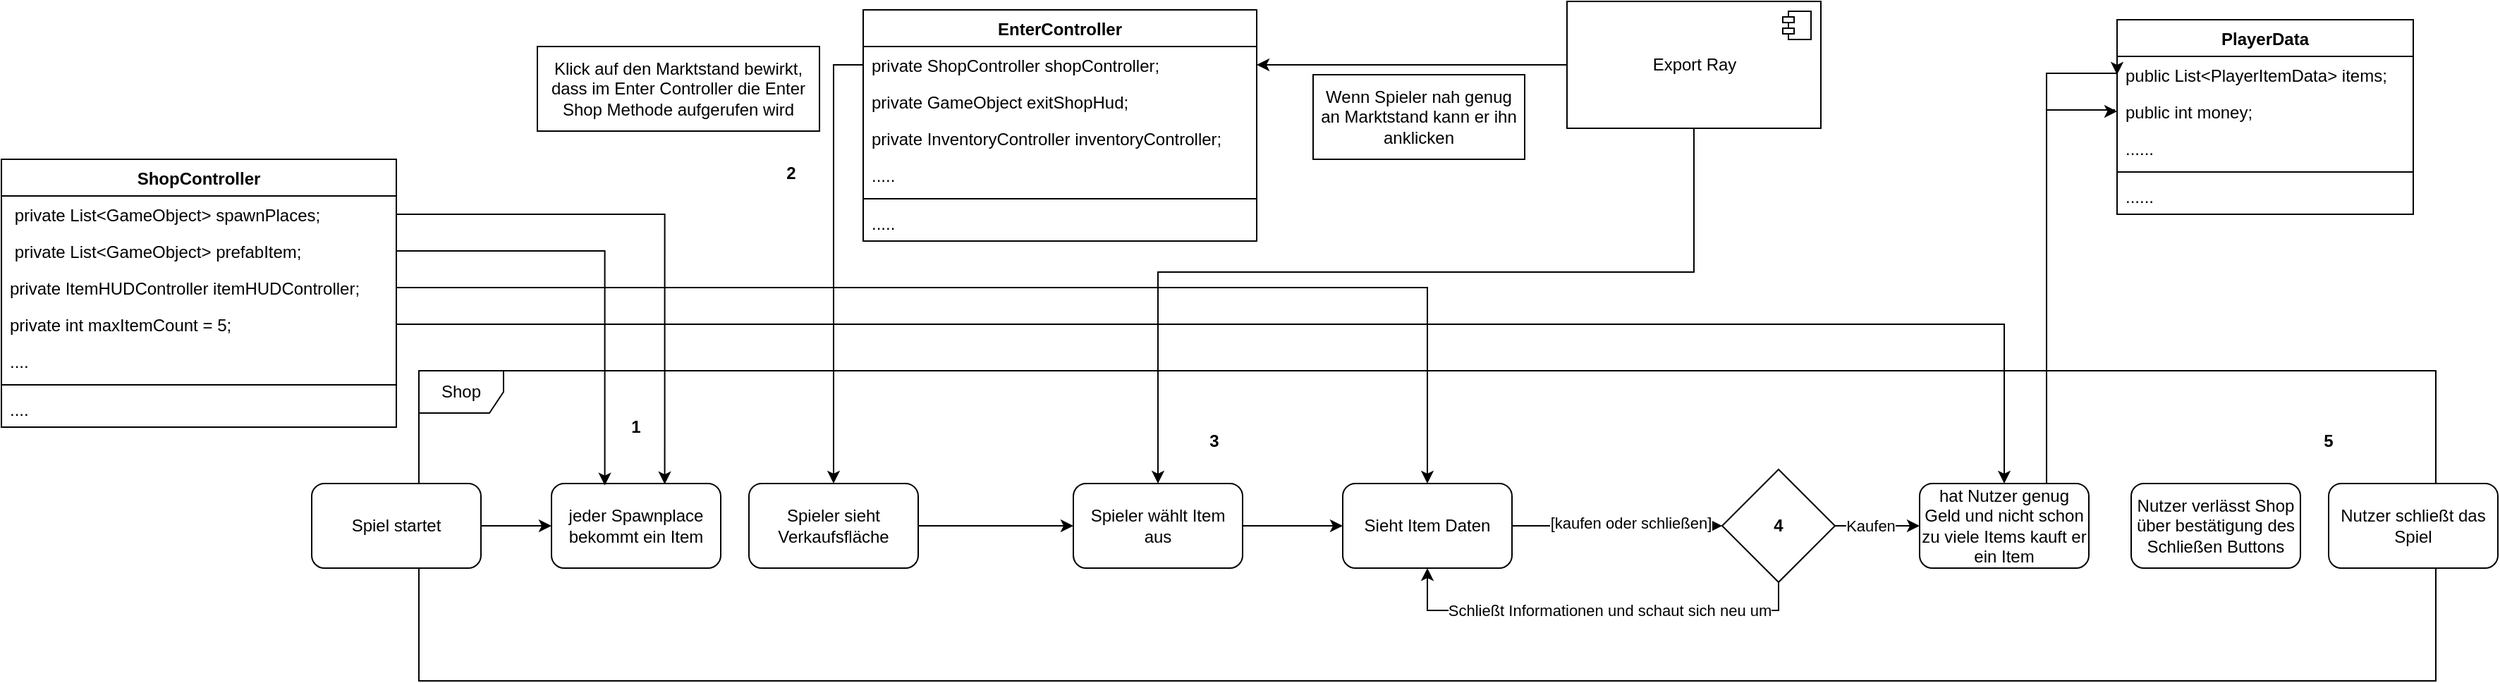 <mxfile>
    <diagram id="gziMDIruCRm8pbohhWwG" name="Seite-1">
        <mxGraphModel dx="880" dy="692" grid="1" gridSize="10" guides="1" tooltips="1" connect="1" arrows="1" fold="1" page="1" pageScale="1" pageWidth="827" pageHeight="1169" math="0" shadow="0">
            <root>
                <mxCell id="0"/>
                <mxCell id="1" parent="0"/>
                <mxCell id="5" value="ShopController" style="swimlane;fontStyle=1;align=center;verticalAlign=top;childLayout=stackLayout;horizontal=1;startSize=26;horizontalStack=0;resizeParent=1;resizeParentMax=0;resizeLast=0;collapsible=1;marginBottom=0;" parent="1" vertex="1">
                    <mxGeometry x="230" y="130" width="280" height="190" as="geometry"/>
                </mxCell>
                <mxCell id="13" value=" private List&lt;GameObject&gt; spawnPlaces;" style="text;strokeColor=none;fillColor=none;align=left;verticalAlign=top;spacingLeft=4;spacingRight=4;overflow=hidden;rotatable=0;points=[[0,0.5],[1,0.5]];portConstraint=eastwest;" parent="5" vertex="1">
                    <mxGeometry y="26" width="280" height="26" as="geometry"/>
                </mxCell>
                <mxCell id="6" value=" private List&lt;GameObject&gt; prefabItem;" style="text;strokeColor=none;fillColor=none;align=left;verticalAlign=top;spacingLeft=4;spacingRight=4;overflow=hidden;rotatable=0;points=[[0,0.5],[1,0.5]];portConstraint=eastwest;" parent="5" vertex="1">
                    <mxGeometry y="52" width="280" height="26" as="geometry"/>
                </mxCell>
                <mxCell id="15" value="private ItemHUDController itemHUDController;" style="text;strokeColor=none;fillColor=none;align=left;verticalAlign=top;spacingLeft=4;spacingRight=4;overflow=hidden;rotatable=0;points=[[0,0.5],[1,0.5]];portConstraint=eastwest;" parent="5" vertex="1">
                    <mxGeometry y="78" width="280" height="26" as="geometry"/>
                </mxCell>
                <mxCell id="14" value="private int maxItemCount = 5;" style="text;strokeColor=none;fillColor=none;align=left;verticalAlign=top;spacingLeft=4;spacingRight=4;overflow=hidden;rotatable=0;points=[[0,0.5],[1,0.5]];portConstraint=eastwest;" parent="5" vertex="1">
                    <mxGeometry y="104" width="280" height="26" as="geometry"/>
                </mxCell>
                <mxCell id="70" value="...." style="text;strokeColor=none;fillColor=none;align=left;verticalAlign=top;spacingLeft=4;spacingRight=4;overflow=hidden;rotatable=0;points=[[0,0.5],[1,0.5]];portConstraint=eastwest;" vertex="1" parent="5">
                    <mxGeometry y="130" width="280" height="26" as="geometry"/>
                </mxCell>
                <mxCell id="7" value="" style="line;strokeWidth=1;fillColor=none;align=left;verticalAlign=middle;spacingTop=-1;spacingLeft=3;spacingRight=3;rotatable=0;labelPosition=right;points=[];portConstraint=eastwest;" parent="5" vertex="1">
                    <mxGeometry y="156" width="280" height="8" as="geometry"/>
                </mxCell>
                <mxCell id="71" value="...." style="text;strokeColor=none;fillColor=none;align=left;verticalAlign=top;spacingLeft=4;spacingRight=4;overflow=hidden;rotatable=0;points=[[0,0.5],[1,0.5]];portConstraint=eastwest;" vertex="1" parent="5">
                    <mxGeometry y="164" width="280" height="26" as="geometry"/>
                </mxCell>
                <mxCell id="9" value="EnterController" style="swimlane;fontStyle=1;align=center;verticalAlign=top;childLayout=stackLayout;horizontal=1;startSize=26;horizontalStack=0;resizeParent=1;resizeParentMax=0;resizeLast=0;collapsible=1;marginBottom=0;" parent="1" vertex="1">
                    <mxGeometry x="841" y="24" width="279" height="164" as="geometry"/>
                </mxCell>
                <mxCell id="10" value="private ShopController shopController;" style="text;strokeColor=none;fillColor=none;align=left;verticalAlign=top;spacingLeft=4;spacingRight=4;overflow=hidden;rotatable=0;points=[[0,0.5],[1,0.5]];portConstraint=eastwest;" parent="9" vertex="1">
                    <mxGeometry y="26" width="279" height="26" as="geometry"/>
                </mxCell>
                <mxCell id="18" value="private GameObject exitShopHud;" style="text;strokeColor=none;fillColor=none;align=left;verticalAlign=top;spacingLeft=4;spacingRight=4;overflow=hidden;rotatable=0;points=[[0,0.5],[1,0.5]];portConstraint=eastwest;" parent="9" vertex="1">
                    <mxGeometry y="52" width="279" height="26" as="geometry"/>
                </mxCell>
                <mxCell id="19" value="private InventoryController inventoryController;" style="text;strokeColor=none;fillColor=none;align=left;verticalAlign=top;spacingLeft=4;spacingRight=4;overflow=hidden;rotatable=0;points=[[0,0.5],[1,0.5]];portConstraint=eastwest;" parent="9" vertex="1">
                    <mxGeometry y="78" width="279" height="26" as="geometry"/>
                </mxCell>
                <mxCell id="69" value="....." style="text;strokeColor=none;fillColor=none;align=left;verticalAlign=top;spacingLeft=4;spacingRight=4;overflow=hidden;rotatable=0;points=[[0,0.5],[1,0.5]];portConstraint=eastwest;" vertex="1" parent="9">
                    <mxGeometry y="104" width="279" height="26" as="geometry"/>
                </mxCell>
                <mxCell id="11" value="" style="line;strokeWidth=1;fillColor=none;align=left;verticalAlign=middle;spacingTop=-1;spacingLeft=3;spacingRight=3;rotatable=0;labelPosition=right;points=[];portConstraint=eastwest;" parent="9" vertex="1">
                    <mxGeometry y="130" width="279" height="8" as="geometry"/>
                </mxCell>
                <mxCell id="72" value="....." style="text;strokeColor=none;fillColor=none;align=left;verticalAlign=top;spacingLeft=4;spacingRight=4;overflow=hidden;rotatable=0;points=[[0,0.5],[1,0.5]];portConstraint=eastwest;" vertex="1" parent="9">
                    <mxGeometry y="138" width="279" height="26" as="geometry"/>
                </mxCell>
                <mxCell id="47" style="edgeStyle=orthogonalEdgeStyle;rounded=0;orthogonalLoop=1;jettySize=auto;html=1;entryX=1;entryY=0.5;entryDx=0;entryDy=0;" parent="1" source="20" target="10" edge="1">
                    <mxGeometry relative="1" as="geometry"/>
                </mxCell>
                <mxCell id="49" style="edgeStyle=orthogonalEdgeStyle;rounded=0;orthogonalLoop=1;jettySize=auto;html=1;exitX=0.5;exitY=1;exitDx=0;exitDy=0;" parent="1" source="20" target="44" edge="1">
                    <mxGeometry relative="1" as="geometry">
                        <Array as="points">
                            <mxPoint x="1430" y="210"/>
                            <mxPoint x="1050" y="210"/>
                        </Array>
                    </mxGeometry>
                </mxCell>
                <mxCell id="20" value="Export Ray" style="html=1;dropTarget=0;" parent="1" vertex="1">
                    <mxGeometry x="1340" y="18" width="180" height="90" as="geometry"/>
                </mxCell>
                <mxCell id="21" value="" style="shape=module;jettyWidth=8;jettyHeight=4;" parent="20" vertex="1">
                    <mxGeometry x="1" width="20" height="20" relative="1" as="geometry">
                        <mxPoint x="-27" y="7" as="offset"/>
                    </mxGeometry>
                </mxCell>
                <mxCell id="23" value="Shop" style="shape=umlFrame;whiteSpace=wrap;html=1;" parent="1" vertex="1">
                    <mxGeometry x="526" y="280" width="1430" height="220" as="geometry"/>
                </mxCell>
                <mxCell id="29" style="edgeStyle=orthogonalEdgeStyle;rounded=0;orthogonalLoop=1;jettySize=auto;html=1;" parent="1" source="24" target="25" edge="1">
                    <mxGeometry relative="1" as="geometry"/>
                </mxCell>
                <mxCell id="24" value="Spiel startet" style="rounded=1;whiteSpace=wrap;html=1;" parent="1" vertex="1">
                    <mxGeometry x="450" y="360" width="120" height="60" as="geometry"/>
                </mxCell>
                <mxCell id="25" value="jeder Spawnplace bekommt ein Item" style="rounded=1;whiteSpace=wrap;html=1;" parent="1" vertex="1">
                    <mxGeometry x="620" y="360" width="120" height="60" as="geometry"/>
                </mxCell>
                <mxCell id="27" style="edgeStyle=orthogonalEdgeStyle;rounded=0;orthogonalLoop=1;jettySize=auto;html=1;exitX=1;exitY=0.5;exitDx=0;exitDy=0;entryX=0.669;entryY=0.008;entryDx=0;entryDy=0;entryPerimeter=0;" parent="1" source="13" target="25" edge="1">
                    <mxGeometry relative="1" as="geometry"/>
                </mxCell>
                <mxCell id="28" style="edgeStyle=orthogonalEdgeStyle;rounded=0;orthogonalLoop=1;jettySize=auto;html=1;exitX=1;exitY=0.5;exitDx=0;exitDy=0;entryX=0.315;entryY=0.022;entryDx=0;entryDy=0;entryPerimeter=0;" parent="1" source="6" target="25" edge="1">
                    <mxGeometry relative="1" as="geometry"/>
                </mxCell>
                <mxCell id="50" style="edgeStyle=orthogonalEdgeStyle;rounded=0;orthogonalLoop=1;jettySize=auto;html=1;" parent="1" source="30" target="44" edge="1">
                    <mxGeometry relative="1" as="geometry"/>
                </mxCell>
                <mxCell id="30" value="Spieler sieht Verkaufsfläche" style="rounded=1;whiteSpace=wrap;html=1;" parent="1" vertex="1">
                    <mxGeometry x="760" y="360" width="120" height="60" as="geometry"/>
                </mxCell>
                <mxCell id="40" value="Wenn Spieler nah genug an Marktstand kann er ihn anklicken" style="rounded=0;whiteSpace=wrap;html=1;" parent="1" vertex="1">
                    <mxGeometry x="1160" y="70" width="150" height="60" as="geometry"/>
                </mxCell>
                <mxCell id="43" value="Klick auf den Marktstand bewirkt, dass im Enter Controller die Enter Shop Methode aufgerufen wird" style="rounded=0;whiteSpace=wrap;html=1;" parent="1" vertex="1">
                    <mxGeometry x="610" y="50" width="200" height="60" as="geometry"/>
                </mxCell>
                <mxCell id="51" style="edgeStyle=orthogonalEdgeStyle;rounded=0;orthogonalLoop=1;jettySize=auto;html=1;" parent="1" source="44" target="48" edge="1">
                    <mxGeometry relative="1" as="geometry"/>
                </mxCell>
                <mxCell id="44" value="Spieler wählt Item aus" style="rounded=1;whiteSpace=wrap;html=1;" parent="1" vertex="1">
                    <mxGeometry x="990" y="360" width="120" height="60" as="geometry"/>
                </mxCell>
                <mxCell id="46" style="edgeStyle=orthogonalEdgeStyle;rounded=0;orthogonalLoop=1;jettySize=auto;html=1;" parent="1" source="10" target="30" edge="1">
                    <mxGeometry relative="1" as="geometry"/>
                </mxCell>
                <mxCell id="54" style="edgeStyle=orthogonalEdgeStyle;rounded=0;orthogonalLoop=1;jettySize=auto;html=1;" parent="1" source="48" target="53" edge="1">
                    <mxGeometry relative="1" as="geometry"/>
                </mxCell>
                <mxCell id="55" value="[kaufen oder schließen]" style="edgeLabel;html=1;align=center;verticalAlign=middle;resizable=0;points=[];" parent="54" vertex="1" connectable="0">
                    <mxGeometry x="0.13" y="2" relative="1" as="geometry">
                        <mxPoint as="offset"/>
                    </mxGeometry>
                </mxCell>
                <mxCell id="48" value="Sieht Item Daten" style="rounded=1;whiteSpace=wrap;html=1;" parent="1" vertex="1">
                    <mxGeometry x="1181" y="360" width="120" height="60" as="geometry"/>
                </mxCell>
                <mxCell id="52" style="edgeStyle=orthogonalEdgeStyle;rounded=0;orthogonalLoop=1;jettySize=auto;html=1;" parent="1" source="15" target="48" edge="1">
                    <mxGeometry relative="1" as="geometry"/>
                </mxCell>
                <mxCell id="58" style="edgeStyle=orthogonalEdgeStyle;rounded=0;orthogonalLoop=1;jettySize=auto;html=1;" parent="1" source="53" target="57" edge="1">
                    <mxGeometry relative="1" as="geometry">
                        <Array as="points">
                            <mxPoint x="1550" y="390"/>
                            <mxPoint x="1550" y="390"/>
                        </Array>
                    </mxGeometry>
                </mxCell>
                <mxCell id="59" value="Kaufen" style="edgeLabel;html=1;align=center;verticalAlign=middle;resizable=0;points=[];" parent="58" vertex="1" connectable="0">
                    <mxGeometry x="-0.169" relative="1" as="geometry">
                        <mxPoint as="offset"/>
                    </mxGeometry>
                </mxCell>
                <mxCell id="62" style="edgeStyle=orthogonalEdgeStyle;rounded=0;orthogonalLoop=1;jettySize=auto;html=1;entryX=0.5;entryY=1;entryDx=0;entryDy=0;" parent="1" source="53" target="48" edge="1">
                    <mxGeometry relative="1" as="geometry">
                        <mxPoint x="1500" y="600" as="targetPoint"/>
                        <Array as="points">
                            <mxPoint x="1490" y="450"/>
                            <mxPoint x="1241" y="450"/>
                        </Array>
                    </mxGeometry>
                </mxCell>
                <mxCell id="63" value="Schließt Informationen und schaut sich neu um" style="edgeLabel;html=1;align=center;verticalAlign=middle;resizable=0;points=[];" parent="62" vertex="1" connectable="0">
                    <mxGeometry x="0.063" relative="1" as="geometry">
                        <mxPoint x="19" as="offset"/>
                    </mxGeometry>
                </mxCell>
                <mxCell id="53" value="" style="rhombus;whiteSpace=wrap;html=1;" parent="1" vertex="1">
                    <mxGeometry x="1450" y="350" width="80" height="80" as="geometry"/>
                </mxCell>
                <mxCell id="78" style="edgeStyle=orthogonalEdgeStyle;rounded=0;orthogonalLoop=1;jettySize=auto;html=1;entryX=0;entryY=0.5;entryDx=0;entryDy=0;" edge="1" parent="1" source="57" target="74">
                    <mxGeometry relative="1" as="geometry">
                        <Array as="points">
                            <mxPoint x="1680" y="69"/>
                        </Array>
                    </mxGeometry>
                </mxCell>
                <mxCell id="82" style="edgeStyle=orthogonalEdgeStyle;rounded=0;orthogonalLoop=1;jettySize=auto;html=1;entryX=0;entryY=0.5;entryDx=0;entryDy=0;" edge="1" parent="1" source="57" target="79">
                    <mxGeometry relative="1" as="geometry">
                        <mxPoint x="1740" y="96" as="targetPoint"/>
                        <Array as="points">
                            <mxPoint x="1680" y="95"/>
                            <mxPoint x="1728" y="95"/>
                            <mxPoint x="1728" y="96"/>
                        </Array>
                    </mxGeometry>
                </mxCell>
                <mxCell id="57" value="hat Nutzer genug Geld und nicht schon zu viele Items kauft er ein Item" style="rounded=1;whiteSpace=wrap;html=1;" parent="1" vertex="1">
                    <mxGeometry x="1590" y="360" width="120" height="60" as="geometry"/>
                </mxCell>
                <mxCell id="60" style="edgeStyle=orthogonalEdgeStyle;rounded=0;orthogonalLoop=1;jettySize=auto;html=1;entryX=0.5;entryY=0;entryDx=0;entryDy=0;" parent="1" source="14" target="57" edge="1">
                    <mxGeometry relative="1" as="geometry"/>
                </mxCell>
                <mxCell id="64" value="Nutzer verlässt Shop über bestätigung des Schließen Buttons" style="rounded=1;whiteSpace=wrap;html=1;" parent="1" vertex="1">
                    <mxGeometry x="1740" y="360" width="120" height="60" as="geometry"/>
                </mxCell>
                <mxCell id="68" value="Nutzer schließt das Spiel" style="rounded=1;whiteSpace=wrap;html=1;" parent="1" vertex="1">
                    <mxGeometry x="1880" y="360" width="120" height="60" as="geometry"/>
                </mxCell>
                <mxCell id="73" value="PlayerData" style="swimlane;fontStyle=1;align=center;verticalAlign=top;childLayout=stackLayout;horizontal=1;startSize=26;horizontalStack=0;resizeParent=1;resizeParentMax=0;resizeLast=0;collapsible=1;marginBottom=0;" vertex="1" parent="1">
                    <mxGeometry x="1730" y="31" width="210" height="138" as="geometry"/>
                </mxCell>
                <mxCell id="74" value="public List&lt;PlayerItemData&gt; items;" style="text;strokeColor=none;fillColor=none;align=left;verticalAlign=top;spacingLeft=4;spacingRight=4;overflow=hidden;rotatable=0;points=[[0,0.5],[1,0.5]];portConstraint=eastwest;" vertex="1" parent="73">
                    <mxGeometry y="26" width="210" height="26" as="geometry"/>
                </mxCell>
                <mxCell id="79" value="public int money;" style="text;strokeColor=none;fillColor=none;align=left;verticalAlign=top;spacingLeft=4;spacingRight=4;overflow=hidden;rotatable=0;points=[[0,0.5],[1,0.5]];portConstraint=eastwest;" vertex="1" parent="73">
                    <mxGeometry y="52" width="210" height="26" as="geometry"/>
                </mxCell>
                <mxCell id="76" value="......" style="text;strokeColor=none;fillColor=none;align=left;verticalAlign=top;spacingLeft=4;spacingRight=4;overflow=hidden;rotatable=0;points=[[0,0.5],[1,0.5]];portConstraint=eastwest;" vertex="1" parent="73">
                    <mxGeometry y="78" width="210" height="26" as="geometry"/>
                </mxCell>
                <mxCell id="75" value="" style="line;strokeWidth=1;fillColor=none;align=left;verticalAlign=middle;spacingTop=-1;spacingLeft=3;spacingRight=3;rotatable=0;labelPosition=right;points=[];portConstraint=eastwest;" vertex="1" parent="73">
                    <mxGeometry y="104" width="210" height="8" as="geometry"/>
                </mxCell>
                <mxCell id="80" value="......" style="text;strokeColor=none;fillColor=none;align=left;verticalAlign=top;spacingLeft=4;spacingRight=4;overflow=hidden;rotatable=0;points=[[0,0.5],[1,0.5]];portConstraint=eastwest;" vertex="1" parent="73">
                    <mxGeometry y="112" width="210" height="26" as="geometry"/>
                </mxCell>
                <mxCell id="87" value="&lt;b&gt;1&lt;/b&gt;" style="text;html=1;strokeColor=none;fillColor=none;align=center;verticalAlign=middle;whiteSpace=wrap;rounded=0;sketch=0;" vertex="1" parent="1">
                    <mxGeometry x="660" y="310" width="40" height="20" as="geometry"/>
                </mxCell>
                <mxCell id="88" value="&lt;b&gt;2&lt;/b&gt;" style="text;html=1;strokeColor=none;fillColor=none;align=center;verticalAlign=middle;whiteSpace=wrap;rounded=0;sketch=0;" vertex="1" parent="1">
                    <mxGeometry x="770" y="130" width="40" height="20" as="geometry"/>
                </mxCell>
                <mxCell id="92" value="&lt;b&gt;3&lt;/b&gt;" style="text;html=1;strokeColor=none;fillColor=none;align=center;verticalAlign=middle;whiteSpace=wrap;rounded=0;sketch=0;" vertex="1" parent="1">
                    <mxGeometry x="1070" y="320" width="40" height="20" as="geometry"/>
                </mxCell>
                <mxCell id="94" value="&lt;b&gt;4&lt;/b&gt;" style="text;html=1;strokeColor=none;fillColor=none;align=center;verticalAlign=middle;whiteSpace=wrap;rounded=0;sketch=0;" vertex="1" parent="1">
                    <mxGeometry x="1470" y="380" width="40" height="20" as="geometry"/>
                </mxCell>
                <mxCell id="95" value="&lt;b&gt;5&lt;/b&gt;" style="text;html=1;strokeColor=none;fillColor=none;align=center;verticalAlign=middle;whiteSpace=wrap;rounded=0;sketch=0;" vertex="1" parent="1">
                    <mxGeometry x="1860" y="320" width="40" height="20" as="geometry"/>
                </mxCell>
            </root>
        </mxGraphModel>
    </diagram>
</mxfile>